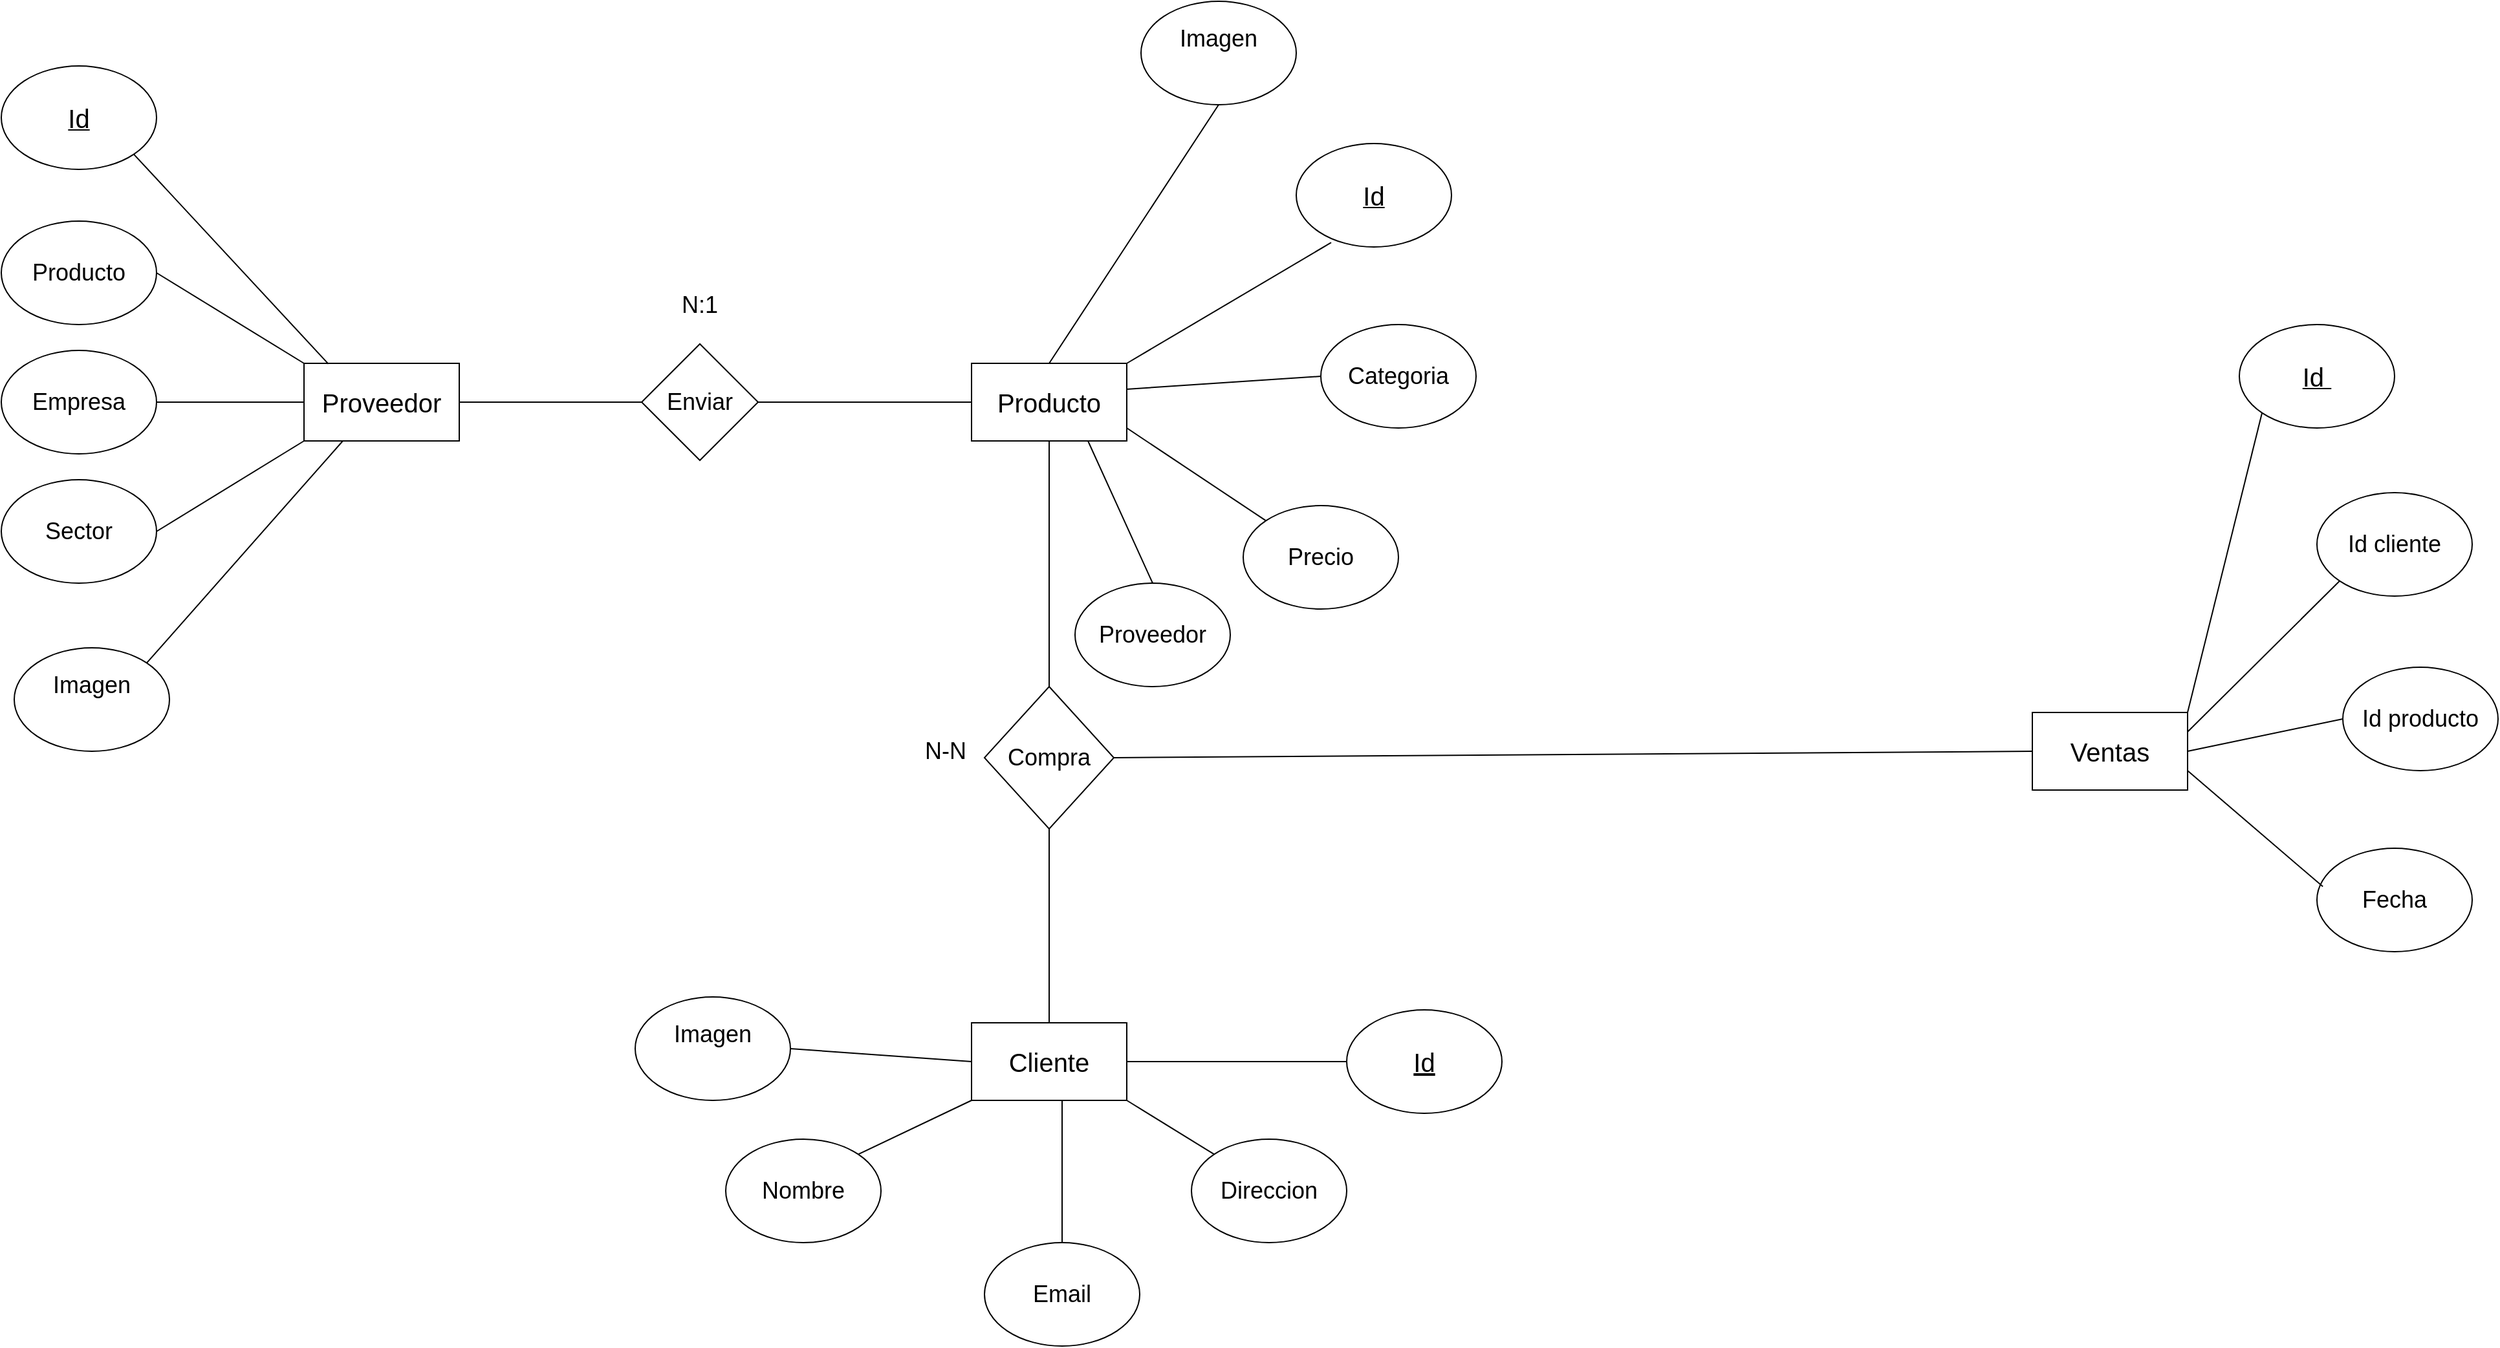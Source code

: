 <mxfile version="24.0.5" type="device">
  <diagram name="Página-1" id="RcHztJnTsFm7IybqV_Ui">
    <mxGraphModel dx="1500" dy="1915" grid="1" gridSize="10" guides="1" tooltips="1" connect="1" arrows="1" fold="1" page="1" pageScale="1" pageWidth="827" pageHeight="1169" math="0" shadow="0">
      <root>
        <mxCell id="0" />
        <mxCell id="1" parent="0" />
        <mxCell id="yGpnjCPyToKT_gnSNX1e-29" value="&lt;font style=&quot;font-size: 20px;&quot;&gt;Producto&lt;/font&gt;" style="whiteSpace=wrap;html=1;" vertex="1" parent="1">
          <mxGeometry x="870" y="130" width="120" height="60" as="geometry" />
        </mxCell>
        <mxCell id="yGpnjCPyToKT_gnSNX1e-31" value="&lt;font style=&quot;font-size: 18px;&quot;&gt;Categoria&lt;/font&gt;" style="ellipse;whiteSpace=wrap;html=1;" vertex="1" parent="1">
          <mxGeometry x="1140" y="100" width="120" height="80" as="geometry" />
        </mxCell>
        <mxCell id="yGpnjCPyToKT_gnSNX1e-32" value="&lt;font style=&quot;font-size: 20px;&quot;&gt;Proveedor&lt;/font&gt;" style="rounded=0;whiteSpace=wrap;html=1;" vertex="1" parent="1">
          <mxGeometry x="354" y="130" width="120" height="60" as="geometry" />
        </mxCell>
        <mxCell id="yGpnjCPyToKT_gnSNX1e-33" value="" style="endArrow=none;html=1;rounded=0;entryX=0;entryY=0;entryDx=0;entryDy=0;" edge="1" parent="1" target="yGpnjCPyToKT_gnSNX1e-32">
          <mxGeometry width="50" height="50" relative="1" as="geometry">
            <mxPoint x="240" y="60" as="sourcePoint" />
            <mxPoint x="340" y="40" as="targetPoint" />
          </mxGeometry>
        </mxCell>
        <mxCell id="yGpnjCPyToKT_gnSNX1e-35" value="" style="endArrow=none;html=1;rounded=0;" edge="1" parent="1">
          <mxGeometry width="50" height="50" relative="1" as="geometry">
            <mxPoint x="240" y="260" as="sourcePoint" />
            <mxPoint x="354" y="190" as="targetPoint" />
          </mxGeometry>
        </mxCell>
        <mxCell id="yGpnjCPyToKT_gnSNX1e-36" value="&lt;font style=&quot;font-size: 18px;&quot;&gt;Producto&lt;/font&gt;" style="ellipse;whiteSpace=wrap;html=1;" vertex="1" parent="1">
          <mxGeometry x="120" y="20" width="120" height="80" as="geometry" />
        </mxCell>
        <mxCell id="yGpnjCPyToKT_gnSNX1e-37" value="&lt;font style=&quot;font-size: 18px;&quot;&gt;Empresa&lt;/font&gt;" style="ellipse;whiteSpace=wrap;html=1;" vertex="1" parent="1">
          <mxGeometry x="120" y="120" width="120" height="80" as="geometry" />
        </mxCell>
        <mxCell id="yGpnjCPyToKT_gnSNX1e-38" value="&lt;font style=&quot;font-size: 18px;&quot;&gt;Sector&lt;/font&gt;" style="ellipse;whiteSpace=wrap;html=1;" vertex="1" parent="1">
          <mxGeometry x="120" y="220" width="120" height="80" as="geometry" />
        </mxCell>
        <mxCell id="yGpnjCPyToKT_gnSNX1e-40" value="" style="endArrow=none;html=1;rounded=0;entryX=0;entryY=0.5;entryDx=0;entryDy=0;exitX=1;exitY=0.5;exitDx=0;exitDy=0;" edge="1" parent="1" source="yGpnjCPyToKT_gnSNX1e-37" target="yGpnjCPyToKT_gnSNX1e-32">
          <mxGeometry width="50" height="50" relative="1" as="geometry">
            <mxPoint x="260" y="185" as="sourcePoint" />
            <mxPoint x="310" y="135" as="targetPoint" />
          </mxGeometry>
        </mxCell>
        <mxCell id="yGpnjCPyToKT_gnSNX1e-41" value="&lt;font style=&quot;font-size: 18px;&quot;&gt;Precio&lt;/font&gt;" style="ellipse;whiteSpace=wrap;html=1;" vertex="1" parent="1">
          <mxGeometry x="1080" y="240" width="120" height="80" as="geometry" />
        </mxCell>
        <mxCell id="yGpnjCPyToKT_gnSNX1e-43" value="&lt;font style=&quot;font-size: 18px;&quot;&gt;Enviar&lt;/font&gt;" style="rhombus;whiteSpace=wrap;html=1;rounded=0;" vertex="1" parent="1">
          <mxGeometry x="615" y="115" width="90" height="90" as="geometry" />
        </mxCell>
        <mxCell id="yGpnjCPyToKT_gnSNX1e-45" value="" style="endArrow=none;html=1;rounded=0;entryX=0;entryY=0.5;entryDx=0;entryDy=0;exitX=1;exitY=0.5;exitDx=0;exitDy=0;" edge="1" parent="1" source="yGpnjCPyToKT_gnSNX1e-43" target="yGpnjCPyToKT_gnSNX1e-29">
          <mxGeometry width="50" height="50" relative="1" as="geometry">
            <mxPoint x="685" y="180" as="sourcePoint" />
            <mxPoint x="735" y="130" as="targetPoint" />
          </mxGeometry>
        </mxCell>
        <mxCell id="yGpnjCPyToKT_gnSNX1e-46" value="" style="endArrow=none;html=1;rounded=0;entryX=0;entryY=0.5;entryDx=0;entryDy=0;" edge="1" parent="1" source="yGpnjCPyToKT_gnSNX1e-32" target="yGpnjCPyToKT_gnSNX1e-43">
          <mxGeometry width="50" height="50" relative="1" as="geometry">
            <mxPoint x="510" y="185" as="sourcePoint" />
            <mxPoint x="570" y="160" as="targetPoint" />
          </mxGeometry>
        </mxCell>
        <mxCell id="yGpnjCPyToKT_gnSNX1e-47" value="" style="endArrow=none;html=1;rounded=0;entryX=0;entryY=0;entryDx=0;entryDy=0;exitX=1;exitY=0.5;exitDx=0;exitDy=0;" edge="1" parent="1" target="yGpnjCPyToKT_gnSNX1e-41">
          <mxGeometry width="50" height="50" relative="1" as="geometry">
            <mxPoint x="990" y="180" as="sourcePoint" />
            <mxPoint x="1116" y="265.44" as="targetPoint" />
          </mxGeometry>
        </mxCell>
        <mxCell id="yGpnjCPyToKT_gnSNX1e-48" value="" style="endArrow=none;html=1;rounded=0;exitX=1;exitY=0;exitDx=0;exitDy=0;entryX=0;entryY=0.5;entryDx=0;entryDy=0;" edge="1" parent="1" target="yGpnjCPyToKT_gnSNX1e-31">
          <mxGeometry width="50" height="50" relative="1" as="geometry">
            <mxPoint x="990" y="150" as="sourcePoint" />
            <mxPoint x="1140" y="160" as="targetPoint" />
          </mxGeometry>
        </mxCell>
        <mxCell id="yGpnjCPyToKT_gnSNX1e-50" value="&lt;font style=&quot;font-size: 18px;&quot;&gt;Compra&lt;/font&gt;" style="rhombus;whiteSpace=wrap;html=1;" vertex="1" parent="1">
          <mxGeometry x="880" y="380" width="100" height="110" as="geometry" />
        </mxCell>
        <mxCell id="yGpnjCPyToKT_gnSNX1e-52" value="&lt;font style=&quot;font-size: 20px;&quot;&gt;Cliente&lt;/font&gt;" style="whiteSpace=wrap;html=1;" vertex="1" parent="1">
          <mxGeometry x="870" y="640" width="120" height="60" as="geometry" />
        </mxCell>
        <mxCell id="yGpnjCPyToKT_gnSNX1e-54" value="" style="endArrow=none;html=1;rounded=0;exitX=0.5;exitY=0;exitDx=0;exitDy=0;entryX=0.5;entryY=1;entryDx=0;entryDy=0;" edge="1" parent="1" source="yGpnjCPyToKT_gnSNX1e-50" target="yGpnjCPyToKT_gnSNX1e-29">
          <mxGeometry width="50" height="50" relative="1" as="geometry">
            <mxPoint x="905" y="305" as="sourcePoint" />
            <mxPoint x="955" y="255" as="targetPoint" />
          </mxGeometry>
        </mxCell>
        <mxCell id="yGpnjCPyToKT_gnSNX1e-55" value="" style="endArrow=none;html=1;rounded=0;entryX=0.5;entryY=1;entryDx=0;entryDy=0;exitX=0.5;exitY=0;exitDx=0;exitDy=0;" edge="1" parent="1" source="yGpnjCPyToKT_gnSNX1e-52" target="yGpnjCPyToKT_gnSNX1e-50">
          <mxGeometry width="50" height="50" relative="1" as="geometry">
            <mxPoint x="905" y="570" as="sourcePoint" />
            <mxPoint x="955" y="520" as="targetPoint" />
          </mxGeometry>
        </mxCell>
        <mxCell id="yGpnjCPyToKT_gnSNX1e-56" value="&lt;font style=&quot;font-size: 18px;&quot;&gt;Nombre&lt;/font&gt;" style="ellipse;whiteSpace=wrap;html=1;" vertex="1" parent="1">
          <mxGeometry x="680" y="730" width="120" height="80" as="geometry" />
        </mxCell>
        <mxCell id="yGpnjCPyToKT_gnSNX1e-57" value="&lt;font style=&quot;font-size: 18px;&quot;&gt;Email&lt;/font&gt;" style="ellipse;whiteSpace=wrap;html=1;" vertex="1" parent="1">
          <mxGeometry x="880" y="810" width="120" height="80" as="geometry" />
        </mxCell>
        <mxCell id="yGpnjCPyToKT_gnSNX1e-58" value="&lt;font style=&quot;font-size: 18px;&quot;&gt;Direccion&lt;/font&gt;" style="ellipse;whiteSpace=wrap;html=1;" vertex="1" parent="1">
          <mxGeometry x="1040" y="730" width="120" height="80" as="geometry" />
        </mxCell>
        <mxCell id="yGpnjCPyToKT_gnSNX1e-59" value="&lt;u&gt;&lt;font style=&quot;font-size: 20px;&quot;&gt;Id&lt;/font&gt;&lt;/u&gt;" style="ellipse;whiteSpace=wrap;html=1;" vertex="1" parent="1">
          <mxGeometry x="1121" y="-40" width="120" height="80" as="geometry" />
        </mxCell>
        <mxCell id="yGpnjCPyToKT_gnSNX1e-60" value="" style="endArrow=none;html=1;rounded=0;exitX=1;exitY=0;exitDx=0;exitDy=0;entryX=0.225;entryY=0.957;entryDx=0;entryDy=0;entryPerimeter=0;" edge="1" parent="1" source="yGpnjCPyToKT_gnSNX1e-29" target="yGpnjCPyToKT_gnSNX1e-59">
          <mxGeometry width="50" height="50" relative="1" as="geometry">
            <mxPoint x="990" y="50" as="sourcePoint" />
            <mxPoint x="1040" as="targetPoint" />
          </mxGeometry>
        </mxCell>
        <mxCell id="yGpnjCPyToKT_gnSNX1e-61" value="&lt;span style=&quot;font-size: 15px;&quot;&gt;&lt;u style=&quot;font-size: 20px;&quot;&gt;Id&lt;/u&gt;&lt;/span&gt;" style="ellipse;whiteSpace=wrap;html=1;" vertex="1" parent="1">
          <mxGeometry x="1160" y="630" width="120" height="80" as="geometry" />
        </mxCell>
        <mxCell id="yGpnjCPyToKT_gnSNX1e-62" value="" style="endArrow=none;html=1;rounded=0;exitX=1;exitY=0;exitDx=0;exitDy=0;" edge="1" parent="1" source="yGpnjCPyToKT_gnSNX1e-56">
          <mxGeometry width="50" height="50" relative="1" as="geometry">
            <mxPoint x="820" y="750" as="sourcePoint" />
            <mxPoint x="870" y="700" as="targetPoint" />
          </mxGeometry>
        </mxCell>
        <mxCell id="yGpnjCPyToKT_gnSNX1e-63" value="" style="endArrow=none;html=1;rounded=0;exitX=0.5;exitY=0;exitDx=0;exitDy=0;" edge="1" parent="1" source="yGpnjCPyToKT_gnSNX1e-57">
          <mxGeometry width="50" height="50" relative="1" as="geometry">
            <mxPoint x="890" y="750" as="sourcePoint" />
            <mxPoint x="940" y="700" as="targetPoint" />
          </mxGeometry>
        </mxCell>
        <mxCell id="yGpnjCPyToKT_gnSNX1e-64" value="" style="endArrow=none;html=1;rounded=0;exitX=1;exitY=1;exitDx=0;exitDy=0;entryX=0;entryY=0;entryDx=0;entryDy=0;" edge="1" parent="1" source="yGpnjCPyToKT_gnSNX1e-52" target="yGpnjCPyToKT_gnSNX1e-58">
          <mxGeometry width="50" height="50" relative="1" as="geometry">
            <mxPoint x="1010" y="730" as="sourcePoint" />
            <mxPoint x="1060" y="680" as="targetPoint" />
          </mxGeometry>
        </mxCell>
        <mxCell id="yGpnjCPyToKT_gnSNX1e-65" value="" style="endArrow=none;html=1;rounded=0;entryX=0;entryY=0.5;entryDx=0;entryDy=0;exitX=1;exitY=0.5;exitDx=0;exitDy=0;" edge="1" parent="1" source="yGpnjCPyToKT_gnSNX1e-52" target="yGpnjCPyToKT_gnSNX1e-61">
          <mxGeometry width="50" height="50" relative="1" as="geometry">
            <mxPoint x="1040" y="660" as="sourcePoint" />
            <mxPoint x="1090" y="610" as="targetPoint" />
          </mxGeometry>
        </mxCell>
        <mxCell id="yGpnjCPyToKT_gnSNX1e-66" value="&lt;font style=&quot;font-size: 18px;&quot;&gt;&lt;font style=&quot;font-size: 18px;&quot;&gt;N&lt;/font&gt;:1&lt;/font&gt;" style="text;html=1;align=center;verticalAlign=middle;whiteSpace=wrap;rounded=0;" vertex="1" parent="1">
          <mxGeometry x="630" y="70" width="60" height="30" as="geometry" />
        </mxCell>
        <mxCell id="yGpnjCPyToKT_gnSNX1e-67" value="&lt;font style=&quot;font-size: 18px;&quot;&gt;N-N&lt;/font&gt;" style="text;html=1;align=center;verticalAlign=middle;whiteSpace=wrap;rounded=0;" vertex="1" parent="1">
          <mxGeometry x="820" y="415" width="60" height="30" as="geometry" />
        </mxCell>
        <mxCell id="yGpnjCPyToKT_gnSNX1e-68" value="&lt;u&gt;&lt;font style=&quot;font-size: 20px;&quot;&gt;Id&lt;/font&gt;&lt;/u&gt;" style="ellipse;whiteSpace=wrap;html=1;" vertex="1" parent="1">
          <mxGeometry x="120" y="-100" width="120" height="80" as="geometry" />
        </mxCell>
        <mxCell id="yGpnjCPyToKT_gnSNX1e-69" value="" style="endArrow=none;html=1;rounded=0;entryX=0.157;entryY=0.007;entryDx=0;entryDy=0;entryPerimeter=0;exitX=1;exitY=1;exitDx=0;exitDy=0;" edge="1" parent="1" source="yGpnjCPyToKT_gnSNX1e-68" target="yGpnjCPyToKT_gnSNX1e-32">
          <mxGeometry width="50" height="50" relative="1" as="geometry">
            <mxPoint x="270" as="sourcePoint" />
            <mxPoint x="320" y="-50" as="targetPoint" />
          </mxGeometry>
        </mxCell>
        <mxCell id="yGpnjCPyToKT_gnSNX1e-70" value="&lt;font style=&quot;font-size: 18px;&quot;&gt;Imagen&lt;/font&gt;&lt;div style=&quot;font-size: 18px;&quot;&gt;&lt;br&gt;&lt;/div&gt;" style="ellipse;whiteSpace=wrap;html=1;" vertex="1" parent="1">
          <mxGeometry x="130" y="350" width="120" height="80" as="geometry" />
        </mxCell>
        <mxCell id="yGpnjCPyToKT_gnSNX1e-71" value="" style="endArrow=none;html=1;rounded=0;entryX=0.25;entryY=1;entryDx=0;entryDy=0;exitX=1;exitY=0;exitDx=0;exitDy=0;" edge="1" parent="1" source="yGpnjCPyToKT_gnSNX1e-70" target="yGpnjCPyToKT_gnSNX1e-32">
          <mxGeometry width="50" height="50" relative="1" as="geometry">
            <mxPoint x="240" y="360" as="sourcePoint" />
            <mxPoint x="290" y="310" as="targetPoint" />
          </mxGeometry>
        </mxCell>
        <mxCell id="yGpnjCPyToKT_gnSNX1e-72" value="&lt;font style=&quot;font-size: 18px;&quot;&gt;Imagen&lt;/font&gt;&lt;div style=&quot;font-size: 18px;&quot;&gt;&lt;br&gt;&lt;/div&gt;" style="ellipse;whiteSpace=wrap;html=1;" vertex="1" parent="1">
          <mxGeometry x="1001" y="-150" width="120" height="80" as="geometry" />
        </mxCell>
        <mxCell id="yGpnjCPyToKT_gnSNX1e-73" value="" style="endArrow=none;html=1;rounded=0;exitX=0.5;exitY=0;exitDx=0;exitDy=0;entryX=0.5;entryY=1;entryDx=0;entryDy=0;" edge="1" parent="1" source="yGpnjCPyToKT_gnSNX1e-29" target="yGpnjCPyToKT_gnSNX1e-72">
          <mxGeometry width="50" height="50" relative="1" as="geometry">
            <mxPoint x="900" y="20" as="sourcePoint" />
            <mxPoint x="950" y="-30" as="targetPoint" />
          </mxGeometry>
        </mxCell>
        <mxCell id="yGpnjCPyToKT_gnSNX1e-74" value="&lt;font style=&quot;font-size: 18px;&quot;&gt;Imagen&lt;/font&gt;&lt;div style=&quot;font-size: 18px;&quot;&gt;&lt;br&gt;&lt;/div&gt;" style="ellipse;whiteSpace=wrap;html=1;" vertex="1" parent="1">
          <mxGeometry x="610" y="620" width="120" height="80" as="geometry" />
        </mxCell>
        <mxCell id="yGpnjCPyToKT_gnSNX1e-75" value="" style="endArrow=none;html=1;rounded=0;entryX=0;entryY=0.5;entryDx=0;entryDy=0;exitX=1;exitY=0.5;exitDx=0;exitDy=0;" edge="1" parent="1" source="yGpnjCPyToKT_gnSNX1e-74" target="yGpnjCPyToKT_gnSNX1e-52">
          <mxGeometry width="50" height="50" relative="1" as="geometry">
            <mxPoint x="750" y="670" as="sourcePoint" />
            <mxPoint x="800" y="620" as="targetPoint" />
          </mxGeometry>
        </mxCell>
        <mxCell id="yGpnjCPyToKT_gnSNX1e-76" value="&lt;font style=&quot;font-size: 20px;&quot;&gt;Ventas&lt;/font&gt;" style="rounded=0;whiteSpace=wrap;html=1;" vertex="1" parent="1">
          <mxGeometry x="1690" y="400" width="120" height="60" as="geometry" />
        </mxCell>
        <mxCell id="yGpnjCPyToKT_gnSNX1e-77" value="" style="endArrow=none;html=1;rounded=0;entryX=0;entryY=0.5;entryDx=0;entryDy=0;exitX=1;exitY=0.5;exitDx=0;exitDy=0;" edge="1" parent="1" source="yGpnjCPyToKT_gnSNX1e-50" target="yGpnjCPyToKT_gnSNX1e-76">
          <mxGeometry width="50" height="50" relative="1" as="geometry">
            <mxPoint x="1370" y="420" as="sourcePoint" />
            <mxPoint x="1420" y="370" as="targetPoint" />
            <Array as="points" />
          </mxGeometry>
        </mxCell>
        <mxCell id="yGpnjCPyToKT_gnSNX1e-78" value="&lt;u&gt;&lt;font style=&quot;font-size: 20px;&quot;&gt;Id&amp;nbsp;&lt;/font&gt;&lt;/u&gt;" style="ellipse;whiteSpace=wrap;html=1;" vertex="1" parent="1">
          <mxGeometry x="1850" y="100" width="120" height="80" as="geometry" />
        </mxCell>
        <mxCell id="yGpnjCPyToKT_gnSNX1e-79" value="&lt;font style=&quot;font-size: 18px;&quot;&gt;Id producto&lt;/font&gt;" style="ellipse;whiteSpace=wrap;html=1;" vertex="1" parent="1">
          <mxGeometry x="1930" y="365" width="120" height="80" as="geometry" />
        </mxCell>
        <mxCell id="yGpnjCPyToKT_gnSNX1e-80" value="&lt;font style=&quot;font-size: 18px;&quot;&gt;Id cliente&lt;/font&gt;" style="ellipse;whiteSpace=wrap;html=1;" vertex="1" parent="1">
          <mxGeometry x="1910" y="230" width="120" height="80" as="geometry" />
        </mxCell>
        <mxCell id="yGpnjCPyToKT_gnSNX1e-81" value="&lt;font style=&quot;font-size: 18px;&quot;&gt;Fecha&lt;/font&gt;" style="ellipse;whiteSpace=wrap;html=1;" vertex="1" parent="1">
          <mxGeometry x="1910" y="505" width="120" height="80" as="geometry" />
        </mxCell>
        <mxCell id="yGpnjCPyToKT_gnSNX1e-83" value="" style="endArrow=none;html=1;rounded=0;exitX=1;exitY=0;exitDx=0;exitDy=0;entryX=0;entryY=1;entryDx=0;entryDy=0;" edge="1" parent="1" source="yGpnjCPyToKT_gnSNX1e-76" target="yGpnjCPyToKT_gnSNX1e-78">
          <mxGeometry width="50" height="50" relative="1" as="geometry">
            <mxPoint x="1800" y="260" as="sourcePoint" />
            <mxPoint x="1850" y="210" as="targetPoint" />
          </mxGeometry>
        </mxCell>
        <mxCell id="yGpnjCPyToKT_gnSNX1e-84" value="" style="endArrow=none;html=1;rounded=0;entryX=0;entryY=1;entryDx=0;entryDy=0;exitX=1;exitY=0.25;exitDx=0;exitDy=0;" edge="1" parent="1" source="yGpnjCPyToKT_gnSNX1e-76" target="yGpnjCPyToKT_gnSNX1e-80">
          <mxGeometry width="50" height="50" relative="1" as="geometry">
            <mxPoint x="1850" y="380" as="sourcePoint" />
            <mxPoint x="1900" y="330" as="targetPoint" />
          </mxGeometry>
        </mxCell>
        <mxCell id="yGpnjCPyToKT_gnSNX1e-85" value="" style="endArrow=none;html=1;rounded=0;entryX=0;entryY=0.5;entryDx=0;entryDy=0;exitX=1;exitY=0.5;exitDx=0;exitDy=0;" edge="1" parent="1" source="yGpnjCPyToKT_gnSNX1e-76" target="yGpnjCPyToKT_gnSNX1e-79">
          <mxGeometry width="50" height="50" relative="1" as="geometry">
            <mxPoint x="1860" y="440" as="sourcePoint" />
            <mxPoint x="1910" y="390" as="targetPoint" />
          </mxGeometry>
        </mxCell>
        <mxCell id="yGpnjCPyToKT_gnSNX1e-86" value="" style="endArrow=none;html=1;rounded=0;entryX=0.038;entryY=0.371;entryDx=0;entryDy=0;entryPerimeter=0;exitX=1;exitY=0.75;exitDx=0;exitDy=0;" edge="1" parent="1" source="yGpnjCPyToKT_gnSNX1e-76" target="yGpnjCPyToKT_gnSNX1e-81">
          <mxGeometry width="50" height="50" relative="1" as="geometry">
            <mxPoint x="1840" y="510" as="sourcePoint" />
            <mxPoint x="1890" y="460" as="targetPoint" />
          </mxGeometry>
        </mxCell>
        <mxCell id="yGpnjCPyToKT_gnSNX1e-91" value="&lt;font style=&quot;font-size: 18px;&quot;&gt;Proveedor&lt;/font&gt;" style="ellipse;whiteSpace=wrap;html=1;" vertex="1" parent="1">
          <mxGeometry x="950" y="300" width="120" height="80" as="geometry" />
        </mxCell>
        <mxCell id="yGpnjCPyToKT_gnSNX1e-92" value="" style="endArrow=none;html=1;rounded=0;exitX=0.5;exitY=0;exitDx=0;exitDy=0;entryX=0.75;entryY=1;entryDx=0;entryDy=0;" edge="1" parent="1" source="yGpnjCPyToKT_gnSNX1e-91" target="yGpnjCPyToKT_gnSNX1e-29">
          <mxGeometry width="50" height="50" relative="1" as="geometry">
            <mxPoint x="940" y="250" as="sourcePoint" />
            <mxPoint x="990" y="200" as="targetPoint" />
          </mxGeometry>
        </mxCell>
      </root>
    </mxGraphModel>
  </diagram>
</mxfile>

